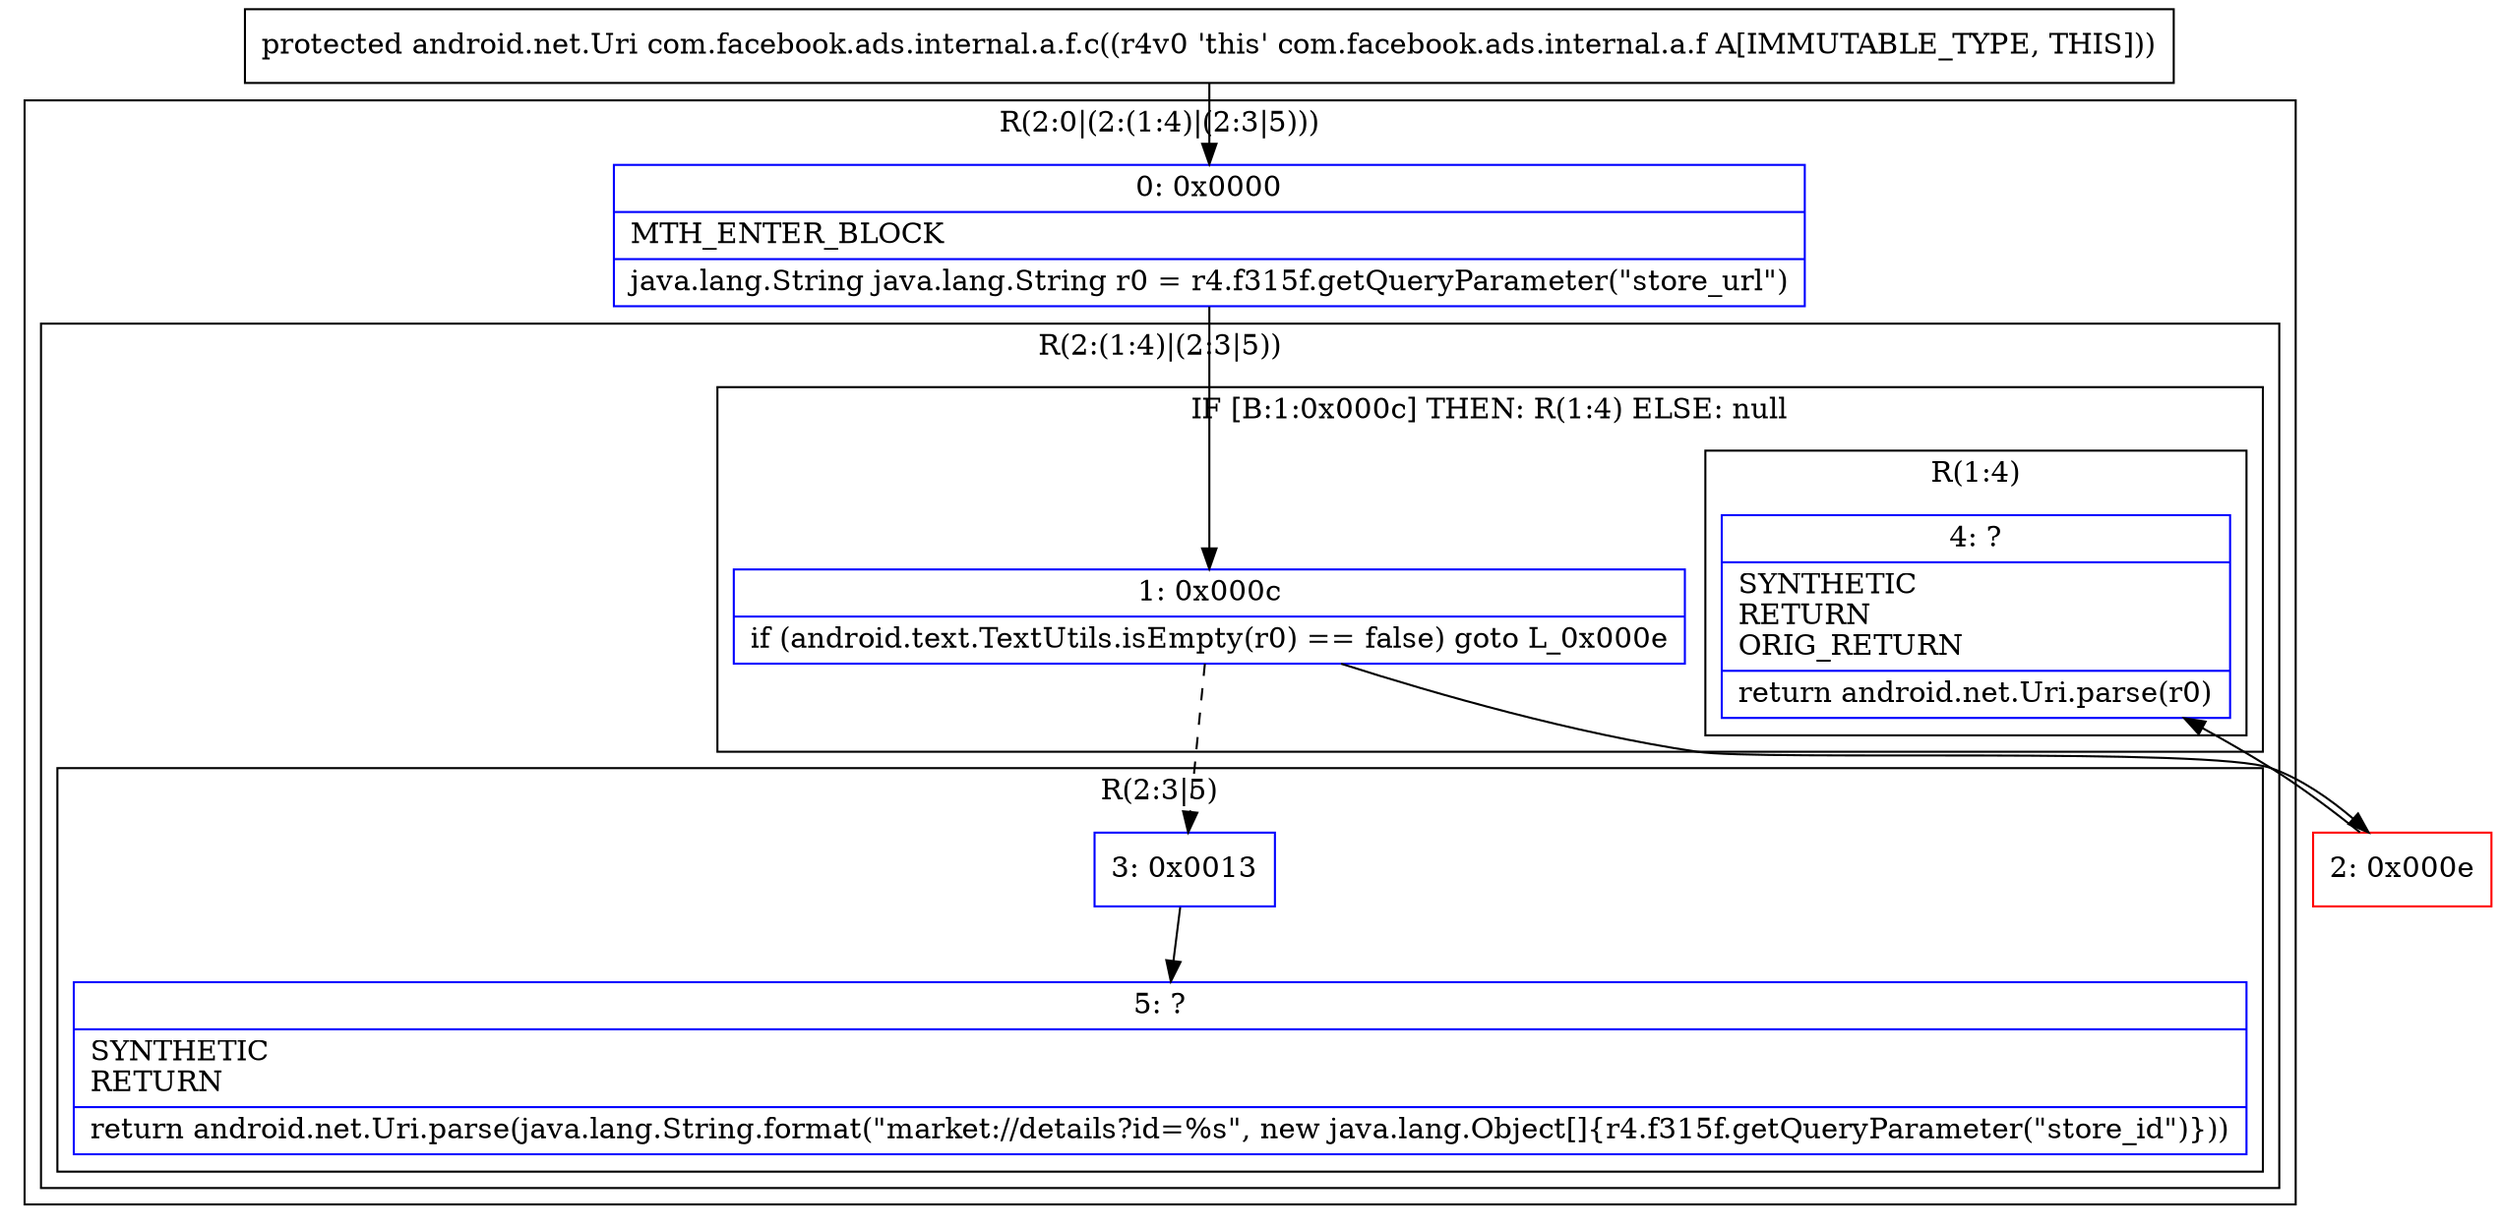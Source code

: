 digraph "CFG forcom.facebook.ads.internal.a.f.c()Landroid\/net\/Uri;" {
subgraph cluster_Region_828191073 {
label = "R(2:0|(2:(1:4)|(2:3|5)))";
node [shape=record,color=blue];
Node_0 [shape=record,label="{0\:\ 0x0000|MTH_ENTER_BLOCK\l|java.lang.String java.lang.String r0 = r4.f315f.getQueryParameter(\"store_url\")\l}"];
subgraph cluster_Region_1754999927 {
label = "R(2:(1:4)|(2:3|5))";
node [shape=record,color=blue];
subgraph cluster_IfRegion_367284087 {
label = "IF [B:1:0x000c] THEN: R(1:4) ELSE: null";
node [shape=record,color=blue];
Node_1 [shape=record,label="{1\:\ 0x000c|if (android.text.TextUtils.isEmpty(r0) == false) goto L_0x000e\l}"];
subgraph cluster_Region_28853542 {
label = "R(1:4)";
node [shape=record,color=blue];
Node_4 [shape=record,label="{4\:\ ?|SYNTHETIC\lRETURN\lORIG_RETURN\l|return android.net.Uri.parse(r0)\l}"];
}
}
subgraph cluster_Region_1435289408 {
label = "R(2:3|5)";
node [shape=record,color=blue];
Node_3 [shape=record,label="{3\:\ 0x0013}"];
Node_5 [shape=record,label="{5\:\ ?|SYNTHETIC\lRETURN\l|return android.net.Uri.parse(java.lang.String.format(\"market:\/\/details?id=%s\", new java.lang.Object[]\{r4.f315f.getQueryParameter(\"store_id\")\}))\l}"];
}
}
}
Node_2 [shape=record,color=red,label="{2\:\ 0x000e}"];
MethodNode[shape=record,label="{protected android.net.Uri com.facebook.ads.internal.a.f.c((r4v0 'this' com.facebook.ads.internal.a.f A[IMMUTABLE_TYPE, THIS])) }"];
MethodNode -> Node_0;
Node_0 -> Node_1;
Node_1 -> Node_2;
Node_1 -> Node_3[style=dashed];
Node_3 -> Node_5;
Node_2 -> Node_4;
}

